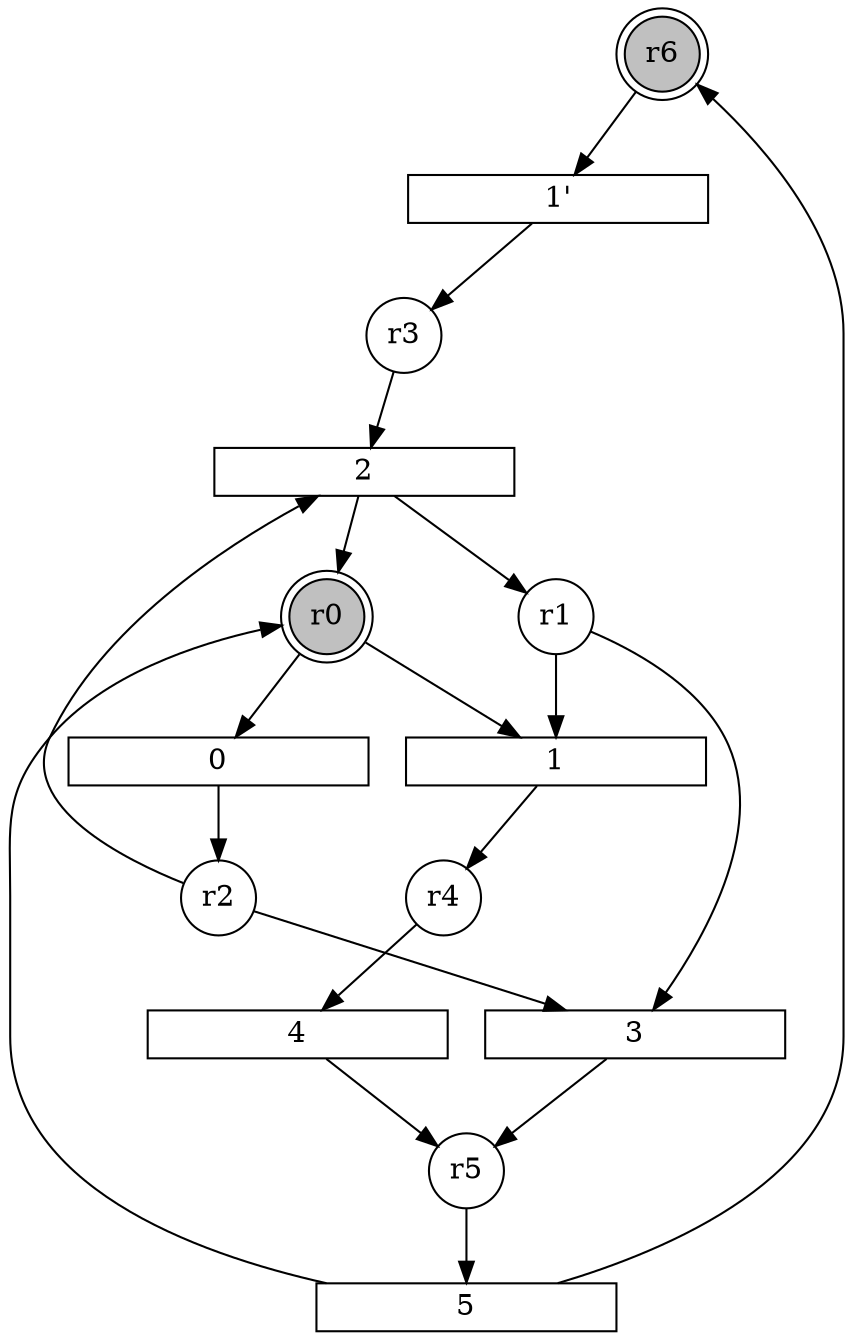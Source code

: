 digraph input3_PN{
subgraph initial_place {
	node [shape=doublecircle,fixedsize=true, fixedsize = 2, color = black, fillcolor = gray, style = filled];
	r6;
	r0;
}
subgraph place {     
	node [shape=circle,fixedsize=true, fixedsize = 2];
	r2;
	r3;
	r1;
	r4;
	r5;
}
subgraph transitions {
	node [shape=rect,height=0.2,width=2, forcelabels = false];
	6 [label = "1'"];
	0;
	1;
	2;
	3;
	4;
	5;
}
	r0 -> 0;
	r0 -> 1;
	r1 -> 1;
	r2 -> 2;
	r3 -> 2;
	r2 -> 3;
	r1 -> 3;
	r4 -> 4;
	r5 -> 5;
	r6 -> 6;
	0 -> r2;
	1 -> r4;
	2 -> r0;
	2 -> r1;
	3 -> r5;
	4 -> r5;
	5 -> r6;
	5 -> r0;
	6 -> r3;
}
